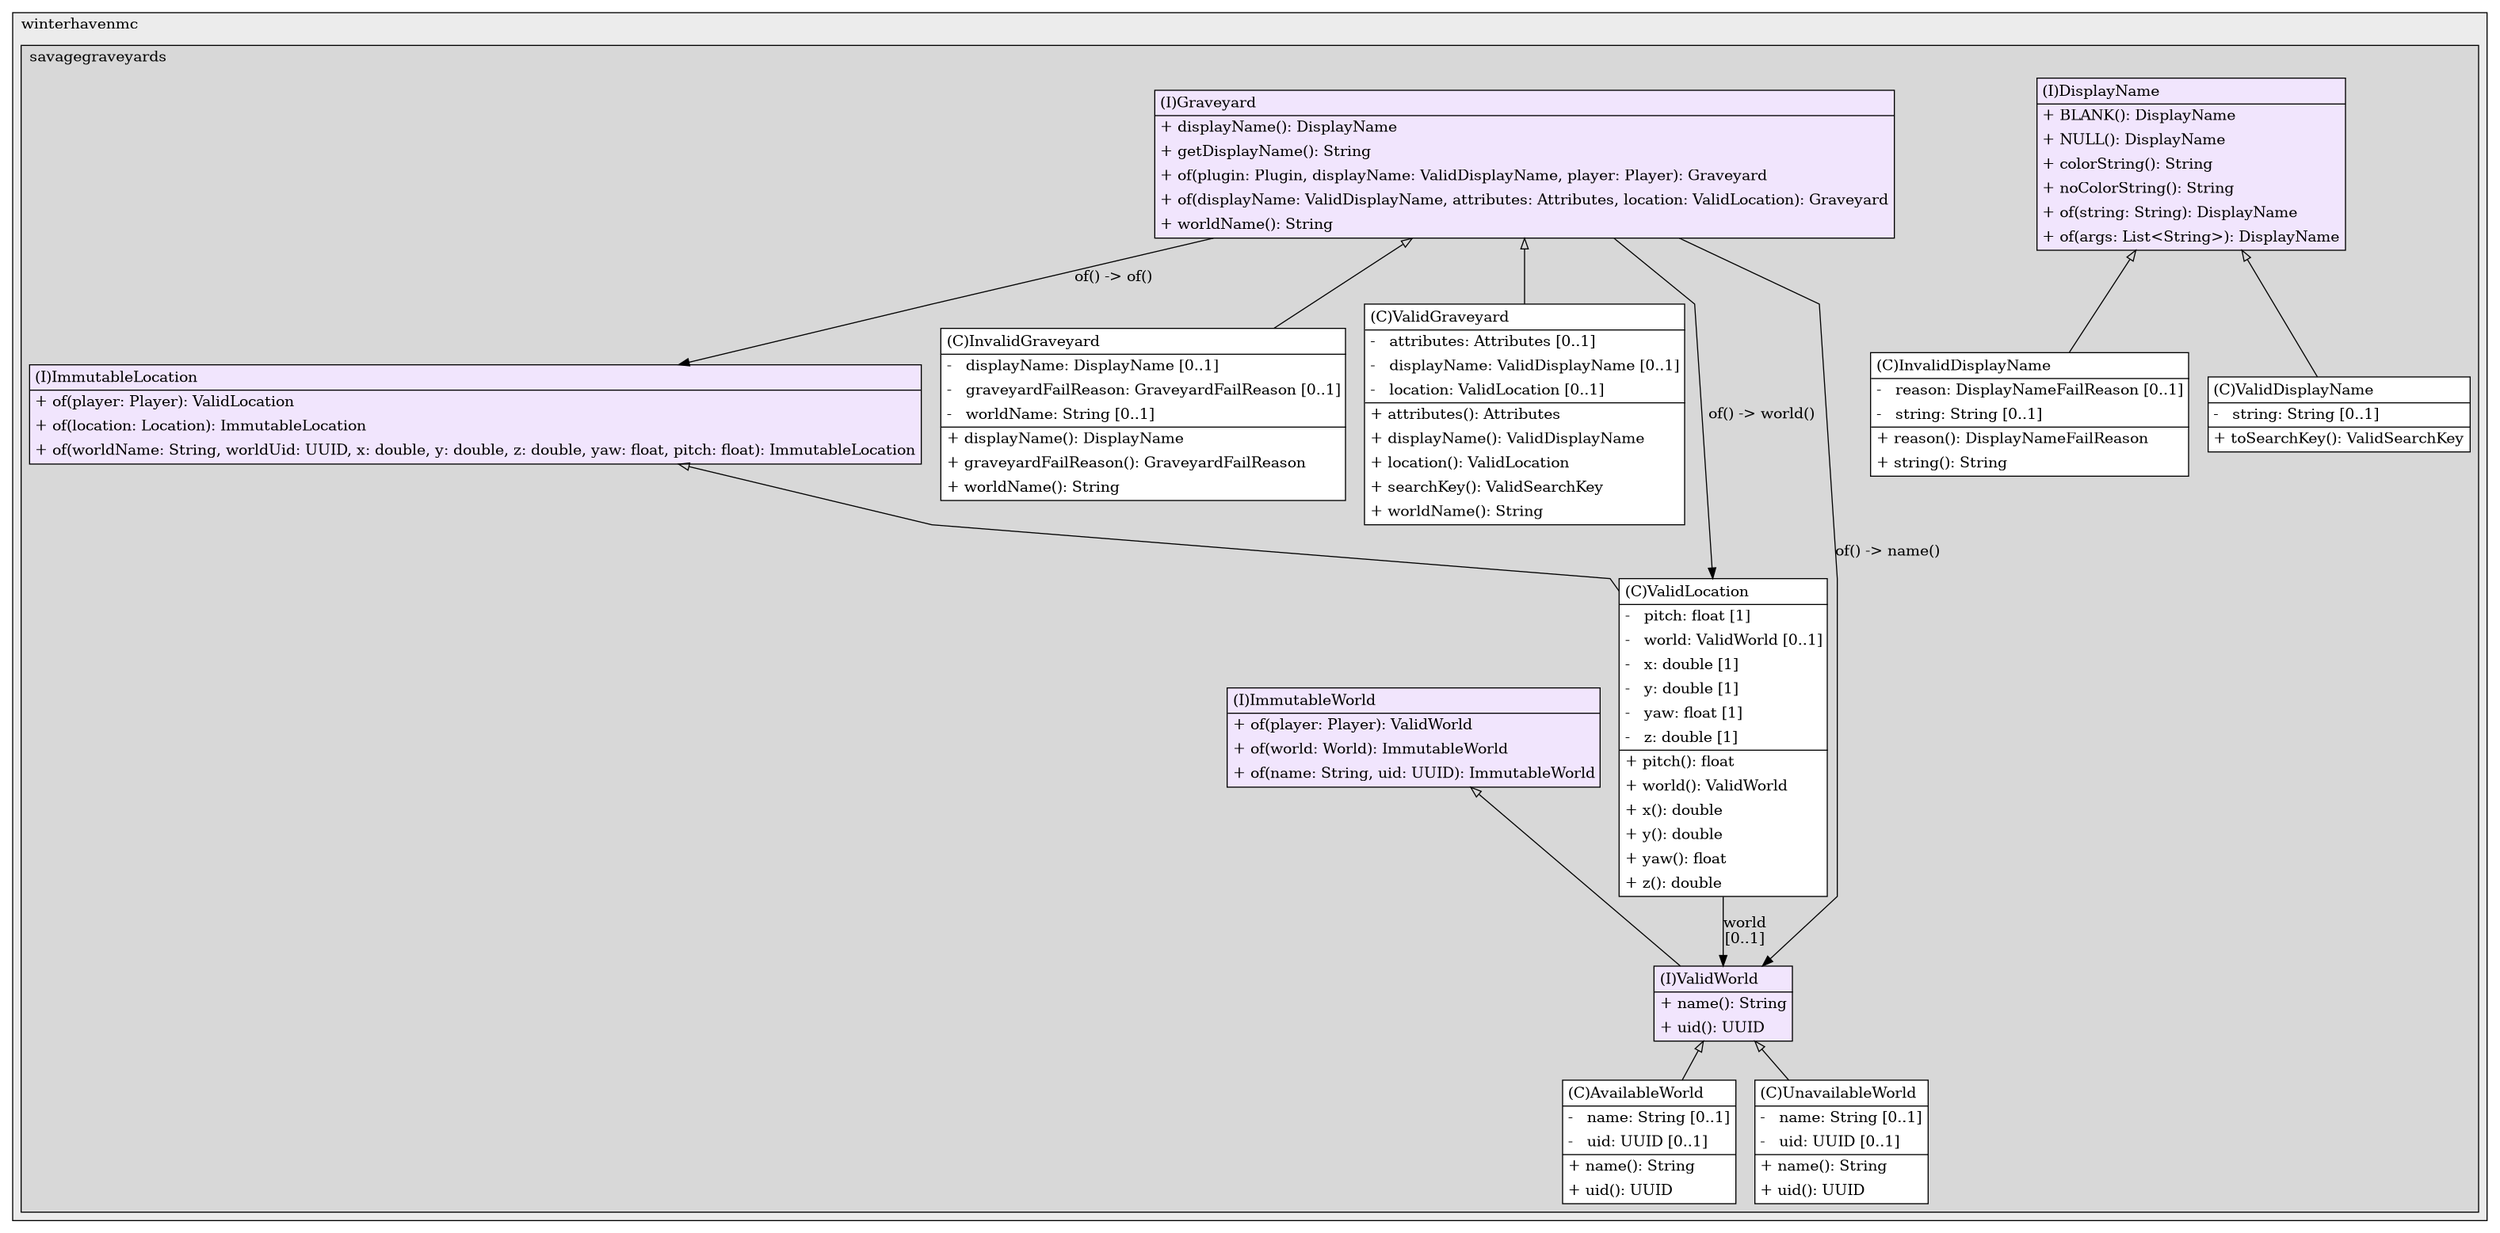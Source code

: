 @startuml

/' diagram meta data start
config=StructureConfiguration;
{
  "projectClassification": {
    "searchMode": "OpenProject", // OpenProject, AllProjects
    "includedProjects": "",
    "pathEndKeywords": "*.impl",
    "isClientPath": "",
    "isClientName": "",
    "isTestPath": "",
    "isTestName": "",
    "isMappingPath": "",
    "isMappingName": "",
    "isDataAccessPath": "",
    "isDataAccessName": "",
    "isDataStructurePath": "",
    "isDataStructureName": "",
    "isInterfaceStructuresPath": "",
    "isInterfaceStructuresName": "",
    "isEntryPointPath": "",
    "isEntryPointName": "",
    "treatFinalFieldsAsMandatory": false
  },
  "graphRestriction": {
    "classPackageExcludeFilter": "",
    "classPackageIncludeFilter": "",
    "classNameExcludeFilter": "",
    "classNameIncludeFilter": "",
    "methodNameExcludeFilter": "",
    "methodNameIncludeFilter": "",
    "removeByInheritance": "", // inheritance/annotation based filtering is done in a second step
    "removeByAnnotation": "",
    "removeByClassPackage": "", // cleanup the graph after inheritance/annotation based filtering is done
    "removeByClassName": "",
    "cutMappings": false,
    "cutEnum": true,
    "cutTests": true,
    "cutClient": true,
    "cutDataAccess": true,
    "cutInterfaceStructures": true,
    "cutDataStructures": true,
    "cutGetterAndSetter": true,
    "cutConstructors": true
  },
  "graphTraversal": {
    "forwardDepth": 2,
    "backwardDepth": 3,
    "classPackageExcludeFilter": "",
    "classPackageIncludeFilter": "",
    "classNameExcludeFilter": "",
    "classNameIncludeFilter": "",
    "methodNameExcludeFilter": "",
    "methodNameIncludeFilter": "",
    "hideMappings": false,
    "hideDataStructures": false,
    "hidePrivateMethods": true,
    "hideInterfaceCalls": false, // indirection: implementation -> interface (is hidden) -> implementation
    "onlyShowApplicationEntryPoints": false, // root node is included
    "useMethodCallsForStructureDiagram": "ForwardOnly" // ForwardOnly, BothDirections, No
  },
  "details": {
    "aggregation": "GroupByClass", // ByClass, GroupByClass, None
    "showClassGenericTypes": true,
    "showMethods": true,
    "showMethodParameterNames": true,
    "showMethodParameterTypes": true,
    "showMethodReturnType": true,
    "showPackageLevels": 2,
    "showDetailedClassStructure": true
  },
  "rootClass": "com.winterhavenmc.savagegraveyards.models.graveyard.Graveyard",
  "extensionCallbackMethod": "" // qualified.class.name#methodName - signature: public static String method(String)
}
diagram meta data end '/



digraph g {
    rankdir="TB"
    splines=polyline
    

'nodes 
subgraph cluster_1655488073 { 
   	label=winterhavenmc
	labeljust=l
	fillcolor="#ececec"
	style=filled
   
   subgraph cluster_718573502 { 
   	label=savagegraveyards
	labeljust=l
	fillcolor="#d8d8d8"
	style=filled
   
   AvailableWorld1429396403[
	label=<<TABLE BORDER="1" CELLBORDER="0" CELLPADDING="4" CELLSPACING="0">
<TR><TD ALIGN="LEFT" >(C)AvailableWorld</TD></TR>
<HR/>
<TR><TD ALIGN="LEFT" >-   name: String [0..1]</TD></TR>
<TR><TD ALIGN="LEFT" >-   uid: UUID [0..1]</TD></TR>
<HR/>
<TR><TD ALIGN="LEFT" >+ name(): String</TD></TR>
<TR><TD ALIGN="LEFT" >+ uid(): UUID</TD></TR>
</TABLE>>
	style=filled
	margin=0
	shape=plaintext
	fillcolor="#FFFFFF"
];

DisplayName1488080184[
	label=<<TABLE BORDER="1" CELLBORDER="0" CELLPADDING="4" CELLSPACING="0">
<TR><TD ALIGN="LEFT" >(I)DisplayName</TD></TR>
<HR/>
<TR><TD ALIGN="LEFT" >+ BLANK(): DisplayName</TD></TR>
<TR><TD ALIGN="LEFT" >+ NULL(): DisplayName</TD></TR>
<TR><TD ALIGN="LEFT" >+ colorString(): String</TD></TR>
<TR><TD ALIGN="LEFT" >+ noColorString(): String</TD></TR>
<TR><TD ALIGN="LEFT" >+ of(string: String): DisplayName</TD></TR>
<TR><TD ALIGN="LEFT" >+ of(args: List&lt;String&gt;): DisplayName</TD></TR>
</TABLE>>
	style=filled
	margin=0
	shape=plaintext
	fillcolor="#F1E5FD"
];

Graveyard46012934[
	label=<<TABLE BORDER="1" CELLBORDER="0" CELLPADDING="4" CELLSPACING="0">
<TR><TD ALIGN="LEFT" >(I)Graveyard</TD></TR>
<HR/>
<TR><TD ALIGN="LEFT" >+ displayName(): DisplayName</TD></TR>
<TR><TD ALIGN="LEFT" >+ getDisplayName(): String</TD></TR>
<TR><TD ALIGN="LEFT" >+ of(plugin: Plugin, displayName: ValidDisplayName, player: Player): Graveyard</TD></TR>
<TR><TD ALIGN="LEFT" >+ of(displayName: ValidDisplayName, attributes: Attributes, location: ValidLocation): Graveyard</TD></TR>
<TR><TD ALIGN="LEFT" >+ worldName(): String</TD></TR>
</TABLE>>
	style=filled
	margin=0
	shape=plaintext
	fillcolor="#F1E5FD"
];

ImmutableLocation977561318[
	label=<<TABLE BORDER="1" CELLBORDER="0" CELLPADDING="4" CELLSPACING="0">
<TR><TD ALIGN="LEFT" >(I)ImmutableLocation</TD></TR>
<HR/>
<TR><TD ALIGN="LEFT" >+ of(player: Player): ValidLocation</TD></TR>
<TR><TD ALIGN="LEFT" >+ of(location: Location): ImmutableLocation</TD></TR>
<TR><TD ALIGN="LEFT" >+ of(worldName: String, worldUid: UUID, x: double, y: double, z: double, yaw: float, pitch: float): ImmutableLocation</TD></TR>
</TABLE>>
	style=filled
	margin=0
	shape=plaintext
	fillcolor="#F1E5FD"
];

ImmutableWorld1429396403[
	label=<<TABLE BORDER="1" CELLBORDER="0" CELLPADDING="4" CELLSPACING="0">
<TR><TD ALIGN="LEFT" >(I)ImmutableWorld</TD></TR>
<HR/>
<TR><TD ALIGN="LEFT" >+ of(player: Player): ValidWorld</TD></TR>
<TR><TD ALIGN="LEFT" >+ of(world: World): ImmutableWorld</TD></TR>
<TR><TD ALIGN="LEFT" >+ of(name: String, uid: UUID): ImmutableWorld</TD></TR>
</TABLE>>
	style=filled
	margin=0
	shape=plaintext
	fillcolor="#F1E5FD"
];

InvalidDisplayName1488080184[
	label=<<TABLE BORDER="1" CELLBORDER="0" CELLPADDING="4" CELLSPACING="0">
<TR><TD ALIGN="LEFT" >(C)InvalidDisplayName</TD></TR>
<HR/>
<TR><TD ALIGN="LEFT" >-   reason: DisplayNameFailReason [0..1]</TD></TR>
<TR><TD ALIGN="LEFT" >-   string: String [0..1]</TD></TR>
<HR/>
<TR><TD ALIGN="LEFT" >+ reason(): DisplayNameFailReason</TD></TR>
<TR><TD ALIGN="LEFT" >+ string(): String</TD></TR>
</TABLE>>
	style=filled
	margin=0
	shape=plaintext
	fillcolor="#FFFFFF"
];

InvalidGraveyard46012934[
	label=<<TABLE BORDER="1" CELLBORDER="0" CELLPADDING="4" CELLSPACING="0">
<TR><TD ALIGN="LEFT" >(C)InvalidGraveyard</TD></TR>
<HR/>
<TR><TD ALIGN="LEFT" >-   displayName: DisplayName [0..1]</TD></TR>
<TR><TD ALIGN="LEFT" >-   graveyardFailReason: GraveyardFailReason [0..1]</TD></TR>
<TR><TD ALIGN="LEFT" >-   worldName: String [0..1]</TD></TR>
<HR/>
<TR><TD ALIGN="LEFT" >+ displayName(): DisplayName</TD></TR>
<TR><TD ALIGN="LEFT" >+ graveyardFailReason(): GraveyardFailReason</TD></TR>
<TR><TD ALIGN="LEFT" >+ worldName(): String</TD></TR>
</TABLE>>
	style=filled
	margin=0
	shape=plaintext
	fillcolor="#FFFFFF"
];

UnavailableWorld1429396403[
	label=<<TABLE BORDER="1" CELLBORDER="0" CELLPADDING="4" CELLSPACING="0">
<TR><TD ALIGN="LEFT" >(C)UnavailableWorld</TD></TR>
<HR/>
<TR><TD ALIGN="LEFT" >-   name: String [0..1]</TD></TR>
<TR><TD ALIGN="LEFT" >-   uid: UUID [0..1]</TD></TR>
<HR/>
<TR><TD ALIGN="LEFT" >+ name(): String</TD></TR>
<TR><TD ALIGN="LEFT" >+ uid(): UUID</TD></TR>
</TABLE>>
	style=filled
	margin=0
	shape=plaintext
	fillcolor="#FFFFFF"
];

ValidDisplayName1488080184[
	label=<<TABLE BORDER="1" CELLBORDER="0" CELLPADDING="4" CELLSPACING="0">
<TR><TD ALIGN="LEFT" >(C)ValidDisplayName</TD></TR>
<HR/>
<TR><TD ALIGN="LEFT" >-   string: String [0..1]</TD></TR>
<HR/>
<TR><TD ALIGN="LEFT" >+ toSearchKey(): ValidSearchKey</TD></TR>
</TABLE>>
	style=filled
	margin=0
	shape=plaintext
	fillcolor="#FFFFFF"
];

ValidGraveyard46012934[
	label=<<TABLE BORDER="1" CELLBORDER="0" CELLPADDING="4" CELLSPACING="0">
<TR><TD ALIGN="LEFT" >(C)ValidGraveyard</TD></TR>
<HR/>
<TR><TD ALIGN="LEFT" >-   attributes: Attributes [0..1]</TD></TR>
<TR><TD ALIGN="LEFT" >-   displayName: ValidDisplayName [0..1]</TD></TR>
<TR><TD ALIGN="LEFT" >-   location: ValidLocation [0..1]</TD></TR>
<HR/>
<TR><TD ALIGN="LEFT" >+ attributes(): Attributes</TD></TR>
<TR><TD ALIGN="LEFT" >+ displayName(): ValidDisplayName</TD></TR>
<TR><TD ALIGN="LEFT" >+ location(): ValidLocation</TD></TR>
<TR><TD ALIGN="LEFT" >+ searchKey(): ValidSearchKey</TD></TR>
<TR><TD ALIGN="LEFT" >+ worldName(): String</TD></TR>
</TABLE>>
	style=filled
	margin=0
	shape=plaintext
	fillcolor="#FFFFFF"
];

ValidLocation977561318[
	label=<<TABLE BORDER="1" CELLBORDER="0" CELLPADDING="4" CELLSPACING="0">
<TR><TD ALIGN="LEFT" >(C)ValidLocation</TD></TR>
<HR/>
<TR><TD ALIGN="LEFT" >-   pitch: float [1]</TD></TR>
<TR><TD ALIGN="LEFT" >-   world: ValidWorld [0..1]</TD></TR>
<TR><TD ALIGN="LEFT" >-   x: double [1]</TD></TR>
<TR><TD ALIGN="LEFT" >-   y: double [1]</TD></TR>
<TR><TD ALIGN="LEFT" >-   yaw: float [1]</TD></TR>
<TR><TD ALIGN="LEFT" >-   z: double [1]</TD></TR>
<HR/>
<TR><TD ALIGN="LEFT" >+ pitch(): float</TD></TR>
<TR><TD ALIGN="LEFT" >+ world(): ValidWorld</TD></TR>
<TR><TD ALIGN="LEFT" >+ x(): double</TD></TR>
<TR><TD ALIGN="LEFT" >+ y(): double</TD></TR>
<TR><TD ALIGN="LEFT" >+ yaw(): float</TD></TR>
<TR><TD ALIGN="LEFT" >+ z(): double</TD></TR>
</TABLE>>
	style=filled
	margin=0
	shape=plaintext
	fillcolor="#FFFFFF"
];

ValidWorld1429396403[
	label=<<TABLE BORDER="1" CELLBORDER="0" CELLPADDING="4" CELLSPACING="0">
<TR><TD ALIGN="LEFT" >(I)ValidWorld</TD></TR>
<HR/>
<TR><TD ALIGN="LEFT" >+ name(): String</TD></TR>
<TR><TD ALIGN="LEFT" >+ uid(): UUID</TD></TR>
</TABLE>>
	style=filled
	margin=0
	shape=plaintext
	fillcolor="#F1E5FD"
];
} 
} 

'edges    
DisplayName1488080184 -> InvalidDisplayName1488080184[arrowhead=none, arrowtail=empty, dir=both];
DisplayName1488080184 -> ValidDisplayName1488080184[arrowhead=none, arrowtail=empty, dir=both];
Graveyard46012934 -> ImmutableLocation977561318[label="of() -> of()"];
Graveyard46012934 -> InvalidGraveyard46012934[arrowhead=none, arrowtail=empty, dir=both];
Graveyard46012934 -> ValidGraveyard46012934[arrowhead=none, arrowtail=empty, dir=both];
Graveyard46012934 -> ValidLocation977561318[label="of() -> world()"];
Graveyard46012934 -> ValidWorld1429396403[label="of() -> name()"];
ImmutableLocation977561318 -> ValidLocation977561318[arrowhead=none, arrowtail=empty, dir=both];
ImmutableWorld1429396403 -> ValidWorld1429396403[arrowhead=none, arrowtail=empty, dir=both];
ValidLocation977561318 -> ValidWorld1429396403[label="world
[0..1]"];
ValidWorld1429396403 -> AvailableWorld1429396403[arrowhead=none, arrowtail=empty, dir=both];
ValidWorld1429396403 -> UnavailableWorld1429396403[arrowhead=none, arrowtail=empty, dir=both];
    
}
@enduml